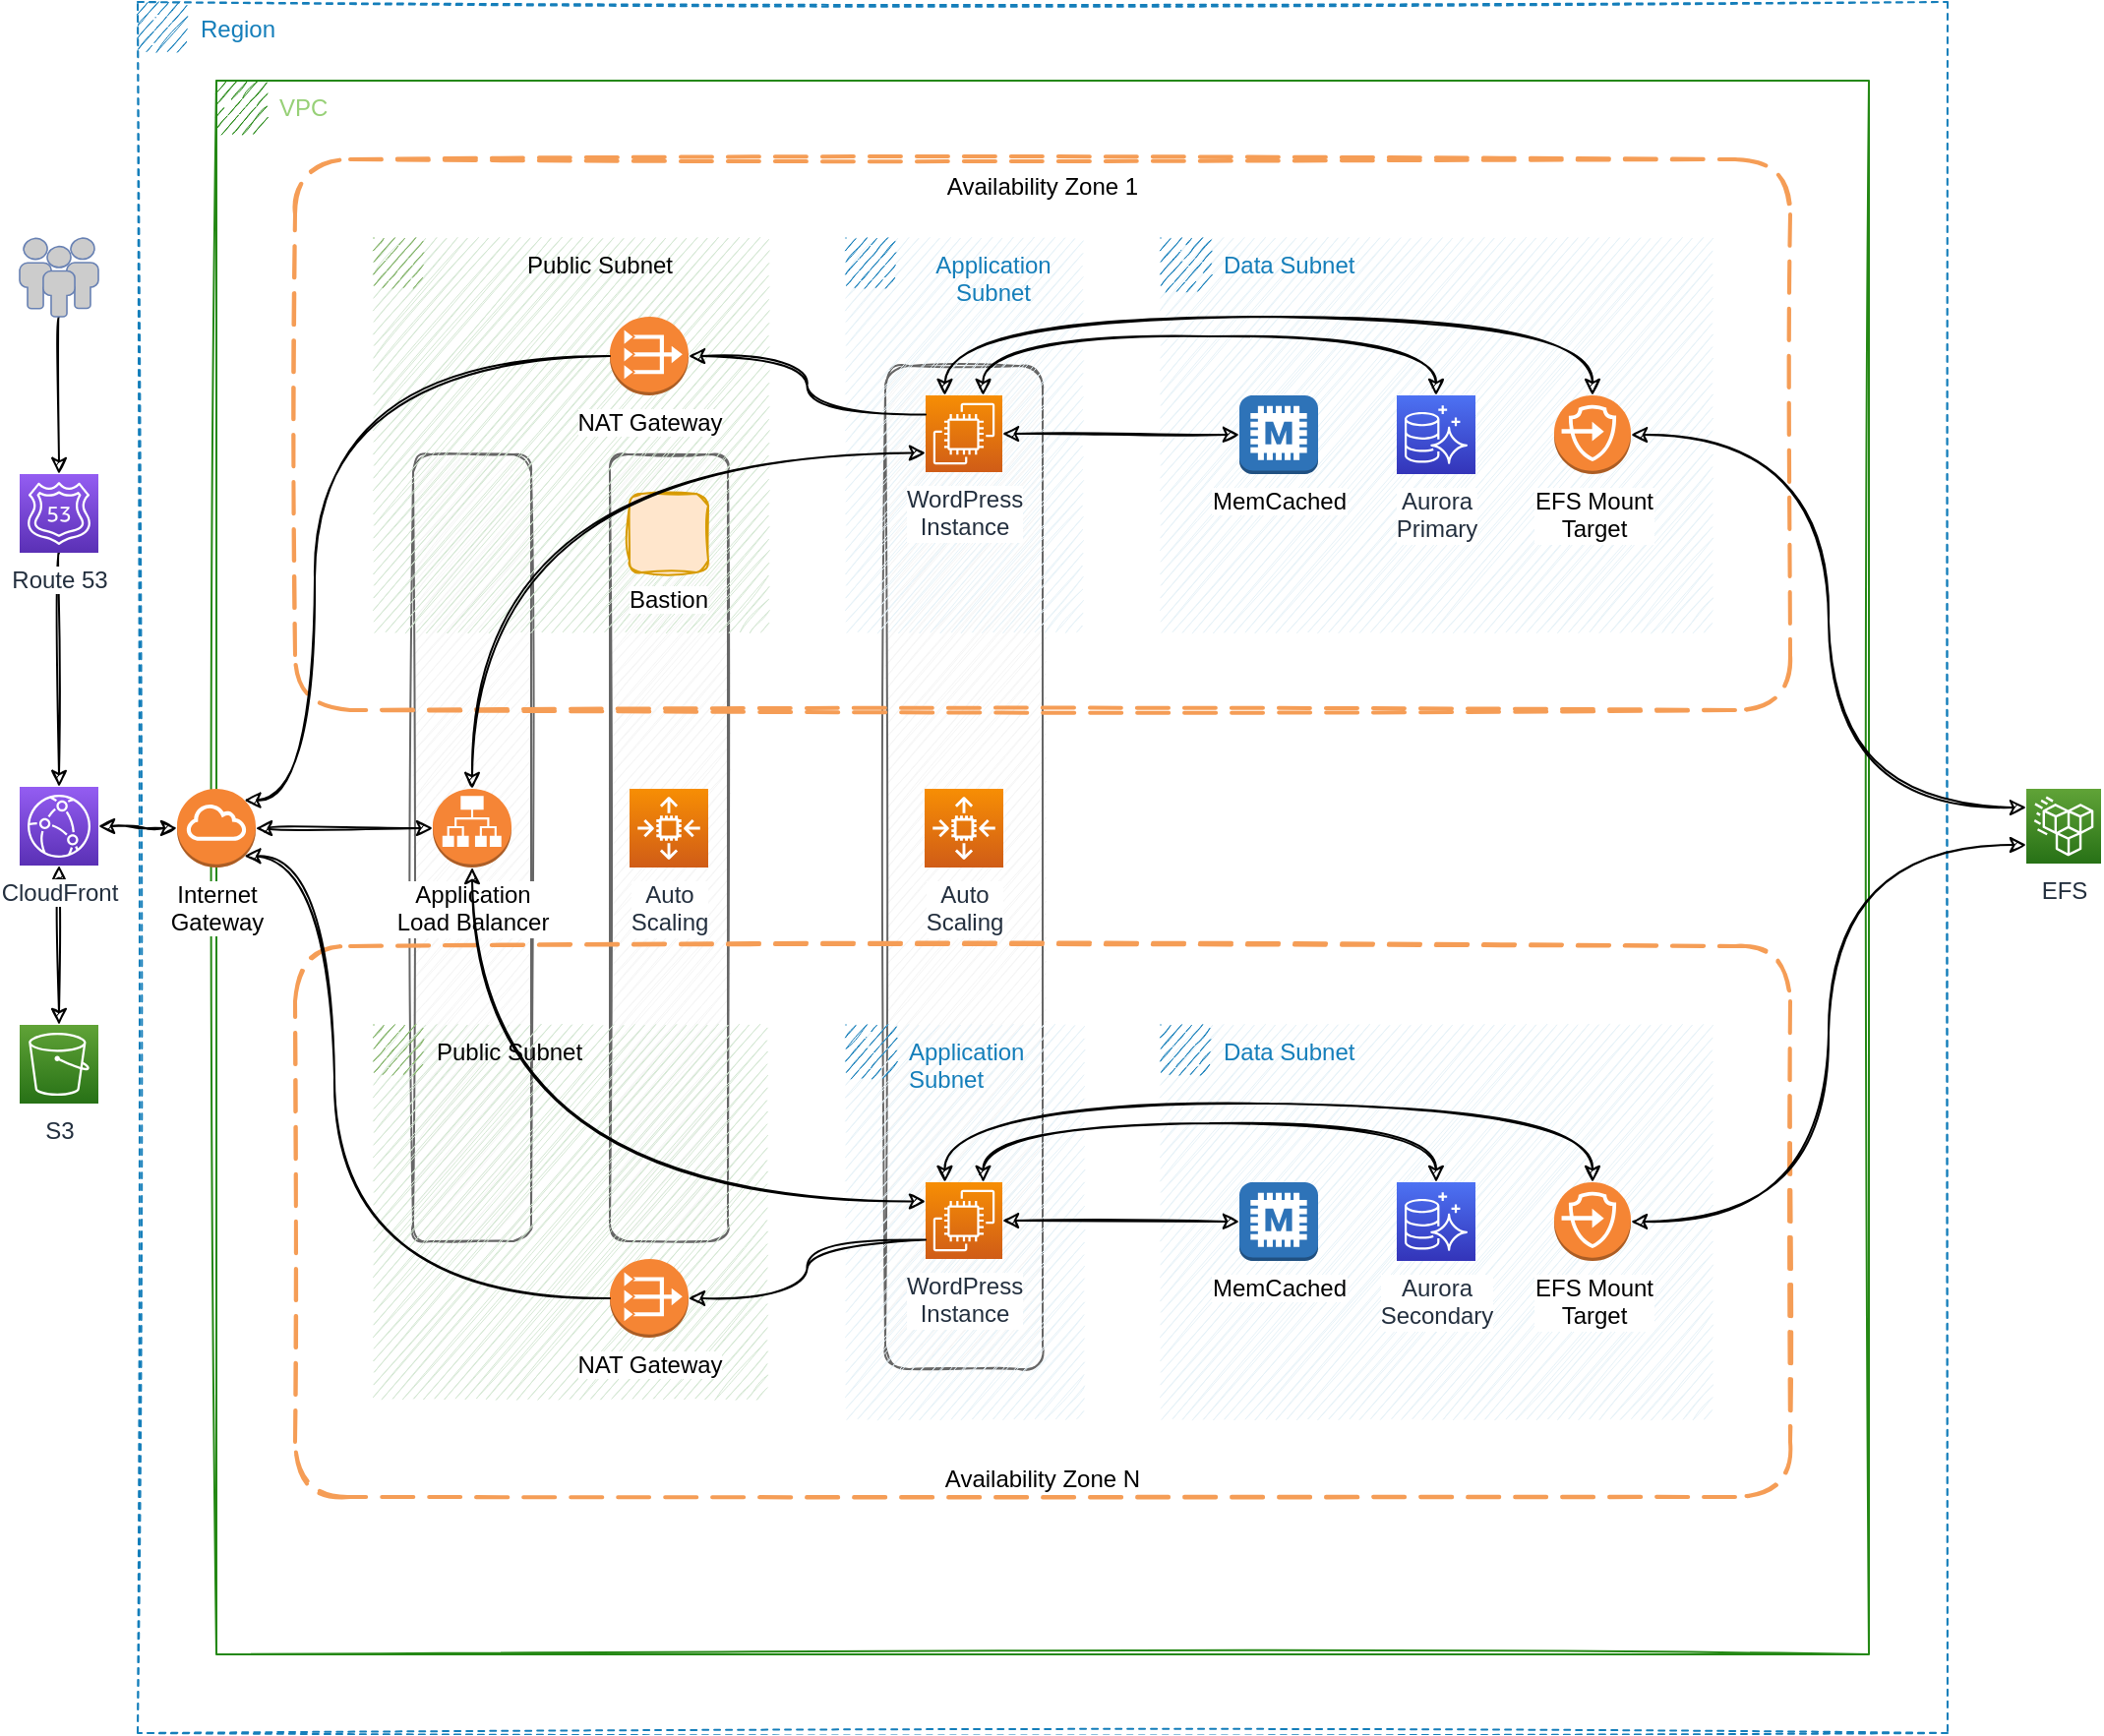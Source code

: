<mxfile version="20.0.4" type="device"><diagram id="-fhT8Gcya35SdY5dlarm" name="Page-1"><mxGraphModel dx="1581" dy="835" grid="1" gridSize="10" guides="1" tooltips="1" connect="1" arrows="1" fold="1" page="1" pageScale="1" pageWidth="850" pageHeight="1100" math="0" shadow="0"><root><mxCell id="0"/><mxCell id="1" parent="0"/><mxCell id="RFjwMw29oMMqBTymuW6W-74" style="edgeStyle=orthogonalEdgeStyle;curved=1;rounded=0;sketch=1;orthogonalLoop=1;jettySize=auto;html=1;exitX=0.5;exitY=1;exitDx=0;exitDy=0;exitPerimeter=0;entryX=0.5;entryY=0;entryDx=0;entryDy=0;entryPerimeter=0;fontColor=#000000;startArrow=none;startFill=0;endArrow=classic;endFill=1;" edge="1" parent="1" source="RFjwMw29oMMqBTymuW6W-1" target="RFjwMw29oMMqBTymuW6W-2"><mxGeometry relative="1" as="geometry"/></mxCell><mxCell id="RFjwMw29oMMqBTymuW6W-1" value="" style="fontColor=#0066CC;verticalAlign=top;verticalLabelPosition=bottom;labelPosition=center;align=center;html=1;outlineConnect=0;fillColor=#CCCCCC;strokeColor=#6881B3;gradientColor=none;gradientDirection=north;strokeWidth=2;shape=mxgraph.networks.users;sketch=0;" vertex="1" parent="1"><mxGeometry x="20" y="160" width="40" height="40" as="geometry"/></mxCell><mxCell id="RFjwMw29oMMqBTymuW6W-75" style="edgeStyle=orthogonalEdgeStyle;curved=1;rounded=0;sketch=1;orthogonalLoop=1;jettySize=auto;html=1;exitX=0.5;exitY=1;exitDx=0;exitDy=0;exitPerimeter=0;entryX=0.5;entryY=0;entryDx=0;entryDy=0;entryPerimeter=0;fontColor=#000000;startArrow=none;startFill=0;endArrow=classic;endFill=1;" edge="1" parent="1" source="RFjwMw29oMMqBTymuW6W-2" target="RFjwMw29oMMqBTymuW6W-4"><mxGeometry relative="1" as="geometry"/></mxCell><mxCell id="RFjwMw29oMMqBTymuW6W-2" value="&lt;span style=&quot;background-color: rgb(255, 255, 255);&quot;&gt;Route 53&lt;/span&gt;" style="sketch=0;points=[[0,0,0],[0.25,0,0],[0.5,0,0],[0.75,0,0],[1,0,0],[0,1,0],[0.25,1,0],[0.5,1,0],[0.75,1,0],[1,1,0],[0,0.25,0],[0,0.5,0],[0,0.75,0],[1,0.25,0],[1,0.5,0],[1,0.75,0]];outlineConnect=0;fontColor=#232F3E;gradientColor=#945DF2;gradientDirection=north;fillColor=#5A30B5;strokeColor=#ffffff;dashed=0;verticalLabelPosition=bottom;verticalAlign=top;align=center;html=1;fontSize=12;fontStyle=0;aspect=fixed;shape=mxgraph.aws4.resourceIcon;resIcon=mxgraph.aws4.route_53;" vertex="1" parent="1"><mxGeometry x="20" y="280" width="40" height="40" as="geometry"/></mxCell><mxCell id="RFjwMw29oMMqBTymuW6W-76" style="edgeStyle=orthogonalEdgeStyle;curved=1;rounded=0;sketch=1;orthogonalLoop=1;jettySize=auto;html=1;exitX=1;exitY=0.5;exitDx=0;exitDy=0;exitPerimeter=0;entryX=0;entryY=0.5;entryDx=0;entryDy=0;entryPerimeter=0;fontColor=#000000;startArrow=classic;startFill=1;endArrow=classic;endFill=1;" edge="1" parent="1" source="RFjwMw29oMMqBTymuW6W-4" target="RFjwMw29oMMqBTymuW6W-19"><mxGeometry relative="1" as="geometry"/></mxCell><mxCell id="RFjwMw29oMMqBTymuW6W-77" style="edgeStyle=orthogonalEdgeStyle;curved=1;rounded=0;sketch=1;orthogonalLoop=1;jettySize=auto;html=1;exitX=0.5;exitY=1;exitDx=0;exitDy=0;exitPerimeter=0;entryX=0.5;entryY=0;entryDx=0;entryDy=0;entryPerimeter=0;fontColor=#000000;startArrow=classic;startFill=1;endArrow=classic;endFill=1;" edge="1" parent="1" source="RFjwMw29oMMqBTymuW6W-4" target="RFjwMw29oMMqBTymuW6W-18"><mxGeometry relative="1" as="geometry"/></mxCell><mxCell id="RFjwMw29oMMqBTymuW6W-4" value="&lt;span style=&quot;background-color: rgb(255, 255, 255);&quot;&gt;CloudFront&lt;/span&gt;" style="sketch=0;points=[[0,0,0],[0.25,0,0],[0.5,0,0],[0.75,0,0],[1,0,0],[0,1,0],[0.25,1,0],[0.5,1,0],[0.75,1,0],[1,1,0],[0,0.25,0],[0,0.5,0],[0,0.75,0],[1,0.25,0],[1,0.5,0],[1,0.75,0]];outlineConnect=0;fontColor=#232F3E;gradientColor=#945DF2;gradientDirection=north;fillColor=#5A30B5;strokeColor=#ffffff;dashed=0;verticalLabelPosition=bottom;verticalAlign=top;align=center;html=1;fontSize=12;fontStyle=0;aspect=fixed;shape=mxgraph.aws4.resourceIcon;resIcon=mxgraph.aws4.cloudfront;" vertex="1" parent="1"><mxGeometry x="20" y="439" width="40" height="40" as="geometry"/></mxCell><mxCell id="RFjwMw29oMMqBTymuW6W-5" value="Region" style="points=[[0,0],[0.25,0],[0.5,0],[0.75,0],[1,0],[1,0.25],[1,0.5],[1,0.75],[1,1],[0.75,1],[0.5,1],[0.25,1],[0,1],[0,0.75],[0,0.5],[0,0.25]];outlineConnect=0;gradientColor=none;html=1;whiteSpace=wrap;fontSize=12;fontStyle=0;container=1;pointerEvents=0;collapsible=0;recursiveResize=0;shape=mxgraph.aws4.group;grIcon=mxgraph.aws4.group_region;strokeColor=#147EBA;fillColor=none;verticalAlign=top;align=left;spacingLeft=30;fontColor=#147EBA;dashed=1;sketch=1;" vertex="1" parent="1"><mxGeometry x="80" y="40" width="920" height="880" as="geometry"/></mxCell><mxCell id="RFjwMw29oMMqBTymuW6W-6" value="&lt;font color=&quot;#97d077&quot;&gt;VPC&lt;/font&gt;" style="points=[[0,0],[0.25,0],[0.5,0],[0.75,0],[1,0],[1,0.25],[1,0.5],[1,0.75],[1,1],[0.75,1],[0.5,1],[0.25,1],[0,1],[0,0.75],[0,0.5],[0,0.25]];outlineConnect=0;gradientColor=none;html=1;whiteSpace=wrap;fontSize=12;fontStyle=0;container=1;pointerEvents=0;collapsible=0;recursiveResize=0;shape=mxgraph.aws4.group;grIcon=mxgraph.aws4.group_vpc;strokeColor=#248814;fillColor=none;verticalAlign=top;align=left;spacingLeft=30;fontColor=#AAB7B8;dashed=0;sketch=1;" vertex="1" parent="RFjwMw29oMMqBTymuW6W-5"><mxGeometry x="40" y="40" width="840" height="800" as="geometry"/></mxCell><mxCell id="RFjwMw29oMMqBTymuW6W-70" value="" style="rounded=1;whiteSpace=wrap;html=1;labelBackgroundColor=#FFFFFF;sketch=1;fillStyle=auto;fontColor=#333333;strokeColor=#666666;fillColor=#f5f5f5;" vertex="1" parent="RFjwMw29oMMqBTymuW6W-6"><mxGeometry x="340" y="145" width="80" height="510" as="geometry"/></mxCell><mxCell id="RFjwMw29oMMqBTymuW6W-68" value="" style="rounded=1;whiteSpace=wrap;html=1;labelBackgroundColor=#FFFFFF;sketch=1;fillStyle=auto;fontColor=#333333;strokeColor=#666666;fillColor=#f5f5f5;" vertex="1" parent="RFjwMw29oMMqBTymuW6W-6"><mxGeometry x="200" y="190" width="60" height="400" as="geometry"/></mxCell><mxCell id="RFjwMw29oMMqBTymuW6W-69" value="" style="rounded=1;whiteSpace=wrap;html=1;labelBackgroundColor=#FFFFFF;sketch=1;fillStyle=auto;fontColor=#333333;strokeColor=#666666;fillColor=#f5f5f5;" vertex="1" parent="RFjwMw29oMMqBTymuW6W-6"><mxGeometry x="100" y="190" width="60" height="400" as="geometry"/></mxCell><mxCell id="RFjwMw29oMMqBTymuW6W-7" value="Availability Zone 1" style="rounded=1;arcSize=10;dashed=1;strokeColor=#F59D56;fillColor=none;gradientColor=none;dashPattern=8 4;strokeWidth=2;sketch=1;verticalAlign=top;" vertex="1" parent="RFjwMw29oMMqBTymuW6W-6"><mxGeometry x="40" y="40" width="760" height="280" as="geometry"/></mxCell><mxCell id="RFjwMw29oMMqBTymuW6W-8" value="Public Subnet" style="points=[[0,0],[0.25,0],[0.5,0],[0.75,0],[1,0],[1,0.25],[1,0.5],[1,0.75],[1,1],[0.75,1],[0.5,1],[0.25,1],[0,1],[0,0.75],[0,0.5],[0,0.25]];outlineConnect=0;html=1;whiteSpace=wrap;fontSize=12;fontStyle=0;container=1;pointerEvents=0;collapsible=0;recursiveResize=0;shape=mxgraph.aws4.group;grIcon=mxgraph.aws4.group_security_group;grStroke=0;strokeColor=#82b366;fillColor=#d5e8d4;verticalAlign=top;align=center;spacingLeft=30;dashed=0;sketch=1;gradientColor=none;" vertex="1" parent="RFjwMw29oMMqBTymuW6W-6"><mxGeometry x="80" y="80" width="200" height="200" as="geometry"/></mxCell><mxCell id="RFjwMw29oMMqBTymuW6W-17" value="&lt;span style=&quot;background-color: rgb(255, 255, 255);&quot;&gt;NAT Gateway&lt;/span&gt;" style="outlineConnect=0;dashed=0;verticalLabelPosition=bottom;verticalAlign=top;align=center;html=1;shape=mxgraph.aws3.vpc_nat_gateway;fillColor=#F58534;gradientColor=none;sketch=0;" vertex="1" parent="RFjwMw29oMMqBTymuW6W-8"><mxGeometry x="120" y="40" width="40" height="40" as="geometry"/></mxCell><mxCell id="RFjwMw29oMMqBTymuW6W-9" value="Application Subnet" style="points=[[0,0],[0.25,0],[0.5,0],[0.75,0],[1,0],[1,0.25],[1,0.5],[1,0.75],[1,1],[0.75,1],[0.5,1],[0.25,1],[0,1],[0,0.75],[0,0.5],[0,0.25]];outlineConnect=0;gradientColor=none;html=1;whiteSpace=wrap;fontSize=12;fontStyle=0;container=1;pointerEvents=0;collapsible=0;recursiveResize=0;shape=mxgraph.aws4.group;grIcon=mxgraph.aws4.group_security_group;grStroke=0;strokeColor=#147EBA;fillColor=#E6F2F8;verticalAlign=top;align=center;spacingLeft=30;fontColor=#147EBA;dashed=0;sketch=1;" vertex="1" parent="RFjwMw29oMMqBTymuW6W-6"><mxGeometry x="320" y="80" width="120" height="200" as="geometry"/></mxCell><mxCell id="RFjwMw29oMMqBTymuW6W-21" value="WordPress&lt;br&gt;Instance" style="sketch=0;points=[[0,0,0],[0.25,0,0],[0.5,0,0],[0.75,0,0],[1,0,0],[0,1,0],[0.25,1,0],[0.5,1,0],[0.75,1,0],[1,1,0],[0,0.25,0],[0,0.5,0],[0,0.75,0],[1,0.25,0],[1,0.5,0],[1,0.75,0]];outlineConnect=0;fontColor=#232F3E;gradientColor=#F78E04;gradientDirection=north;fillColor=#D05C17;strokeColor=#ffffff;dashed=0;verticalLabelPosition=bottom;verticalAlign=top;align=center;html=1;fontSize=12;fontStyle=0;aspect=fixed;shape=mxgraph.aws4.resourceIcon;resIcon=mxgraph.aws4.ec2;labelBackgroundColor=#FFFFFF;" vertex="1" parent="RFjwMw29oMMqBTymuW6W-9"><mxGeometry x="40.5" y="80" width="39" height="39" as="geometry"/></mxCell><mxCell id="RFjwMw29oMMqBTymuW6W-10" value="Data Subnet" style="points=[[0,0],[0.25,0],[0.5,0],[0.75,0],[1,0],[1,0.25],[1,0.5],[1,0.75],[1,1],[0.75,1],[0.5,1],[0.25,1],[0,1],[0,0.75],[0,0.5],[0,0.25]];outlineConnect=0;gradientColor=none;html=1;whiteSpace=wrap;fontSize=12;fontStyle=0;container=1;pointerEvents=0;collapsible=0;recursiveResize=0;shape=mxgraph.aws4.group;grIcon=mxgraph.aws4.group_security_group;grStroke=0;strokeColor=#147EBA;fillColor=#E6F2F8;verticalAlign=top;align=left;spacingLeft=30;fontColor=#147EBA;dashed=0;sketch=1;" vertex="1" parent="RFjwMw29oMMqBTymuW6W-6"><mxGeometry x="480" y="80" width="280" height="200" as="geometry"/></mxCell><mxCell id="RFjwMw29oMMqBTymuW6W-22" value="&lt;font color=&quot;#000000&quot;&gt;MemCached&lt;/font&gt;" style="outlineConnect=0;dashed=0;verticalLabelPosition=bottom;verticalAlign=top;align=center;html=1;shape=mxgraph.aws3.memcached;fillColor=#2E73B8;gradientColor=none;labelBackgroundColor=#FFFFFF;sketch=0;fontColor=#97D077;" vertex="1" parent="RFjwMw29oMMqBTymuW6W-10"><mxGeometry x="40" y="80" width="40" height="40" as="geometry"/></mxCell><mxCell id="RFjwMw29oMMqBTymuW6W-23" value="Aurora&lt;br&gt;Primary" style="sketch=0;points=[[0,0,0],[0.25,0,0],[0.5,0,0],[0.75,0,0],[1,0,0],[0,1,0],[0.25,1,0],[0.5,1,0],[0.75,1,0],[1,1,0],[0,0.25,0],[0,0.5,0],[0,0.75,0],[1,0.25,0],[1,0.5,0],[1,0.75,0]];outlineConnect=0;fontColor=#232F3E;gradientColor=#4D72F3;gradientDirection=north;fillColor=#3334B9;strokeColor=#ffffff;dashed=0;verticalLabelPosition=bottom;verticalAlign=top;align=center;html=1;fontSize=12;fontStyle=0;aspect=fixed;shape=mxgraph.aws4.resourceIcon;resIcon=mxgraph.aws4.aurora;labelBackgroundColor=#FFFFFF;" vertex="1" parent="RFjwMw29oMMqBTymuW6W-10"><mxGeometry x="120" y="80" width="40" height="40" as="geometry"/></mxCell><mxCell id="RFjwMw29oMMqBTymuW6W-32" value="EFS Mount&lt;br&gt;Target" style="outlineConnect=0;dashed=0;verticalLabelPosition=bottom;verticalAlign=top;align=center;html=1;shape=mxgraph.aws3.endpoints;fillColor=#F58534;gradientColor=none;labelBackgroundColor=#FFFFFF;sketch=0;fillStyle=solid;fontColor=#000000;strokeColor=#B3B3B3;" vertex="1" parent="RFjwMw29oMMqBTymuW6W-10"><mxGeometry x="200" y="80" width="39" height="40" as="geometry"/></mxCell><mxCell id="RFjwMw29oMMqBTymuW6W-73" style="edgeStyle=orthogonalEdgeStyle;curved=1;rounded=0;sketch=1;orthogonalLoop=1;jettySize=auto;html=1;exitX=1;exitY=0.5;exitDx=0;exitDy=0;exitPerimeter=0;entryX=0;entryY=0.5;entryDx=0;entryDy=0;entryPerimeter=0;fontColor=#000000;startArrow=classic;startFill=1;endArrow=classic;endFill=1;" edge="1" parent="RFjwMw29oMMqBTymuW6W-6" source="RFjwMw29oMMqBTymuW6W-19" target="RFjwMw29oMMqBTymuW6W-24"><mxGeometry relative="1" as="geometry"/></mxCell><mxCell id="RFjwMw29oMMqBTymuW6W-19" value="&lt;span style=&quot;background-color: rgb(255, 255, 255);&quot;&gt;Internet&lt;br&gt;Gateway&lt;/span&gt;" style="outlineConnect=0;dashed=0;verticalLabelPosition=bottom;verticalAlign=top;align=center;html=1;shape=mxgraph.aws3.internet_gateway;fillColor=#F58534;gradientColor=none;sketch=0;" vertex="1" parent="RFjwMw29oMMqBTymuW6W-6"><mxGeometry x="-20" y="360" width="40" height="40" as="geometry"/></mxCell><mxCell id="RFjwMw29oMMqBTymuW6W-46" style="edgeStyle=orthogonalEdgeStyle;curved=1;rounded=0;sketch=1;orthogonalLoop=1;jettySize=auto;html=1;exitX=0.5;exitY=0;exitDx=0;exitDy=0;exitPerimeter=0;entryX=0.25;entryY=0;entryDx=0;entryDy=0;entryPerimeter=0;fontColor=#000000;startArrow=classic;startFill=1;" edge="1" parent="RFjwMw29oMMqBTymuW6W-6" source="RFjwMw29oMMqBTymuW6W-32" target="RFjwMw29oMMqBTymuW6W-21"><mxGeometry relative="1" as="geometry"><Array as="points"><mxPoint x="700" y="120"/><mxPoint x="370" y="120"/></Array></mxGeometry></mxCell><mxCell id="RFjwMw29oMMqBTymuW6W-47" style="edgeStyle=orthogonalEdgeStyle;curved=1;rounded=0;sketch=1;orthogonalLoop=1;jettySize=auto;html=1;exitX=0.5;exitY=0;exitDx=0;exitDy=0;exitPerimeter=0;entryX=0.75;entryY=0;entryDx=0;entryDy=0;entryPerimeter=0;fontColor=#000000;startArrow=classic;startFill=1;" edge="1" parent="RFjwMw29oMMqBTymuW6W-6" source="RFjwMw29oMMqBTymuW6W-23" target="RFjwMw29oMMqBTymuW6W-21"><mxGeometry relative="1" as="geometry"><Array as="points"><mxPoint x="620" y="130"/><mxPoint x="390" y="130"/></Array></mxGeometry></mxCell><mxCell id="RFjwMw29oMMqBTymuW6W-48" style="edgeStyle=orthogonalEdgeStyle;curved=1;rounded=0;sketch=1;orthogonalLoop=1;jettySize=auto;html=1;exitX=1;exitY=0.5;exitDx=0;exitDy=0;exitPerimeter=0;entryX=0;entryY=0.5;entryDx=0;entryDy=0;entryPerimeter=0;fontColor=#000000;startArrow=classic;startFill=1;" edge="1" parent="RFjwMw29oMMqBTymuW6W-6" source="RFjwMw29oMMqBTymuW6W-21" target="RFjwMw29oMMqBTymuW6W-22"><mxGeometry relative="1" as="geometry"/></mxCell><mxCell id="RFjwMw29oMMqBTymuW6W-49" style="edgeStyle=orthogonalEdgeStyle;curved=1;rounded=0;sketch=1;orthogonalLoop=1;jettySize=auto;html=1;exitX=0;exitY=0.25;exitDx=0;exitDy=0;exitPerimeter=0;entryX=1;entryY=0.5;entryDx=0;entryDy=0;entryPerimeter=0;fontColor=#000000;startArrow=none;startFill=0;endArrow=classic;endFill=1;" edge="1" parent="RFjwMw29oMMqBTymuW6W-6" source="RFjwMw29oMMqBTymuW6W-21" target="RFjwMw29oMMqBTymuW6W-17"><mxGeometry relative="1" as="geometry"/></mxCell><mxCell id="RFjwMw29oMMqBTymuW6W-50" style="edgeStyle=orthogonalEdgeStyle;curved=1;rounded=0;sketch=1;orthogonalLoop=1;jettySize=auto;html=1;exitX=0;exitY=0.5;exitDx=0;exitDy=0;exitPerimeter=0;entryX=0.855;entryY=0.145;entryDx=0;entryDy=0;entryPerimeter=0;fontColor=#000000;startArrow=none;startFill=0;endArrow=classic;endFill=1;" edge="1" parent="RFjwMw29oMMqBTymuW6W-6" source="RFjwMw29oMMqBTymuW6W-17" target="RFjwMw29oMMqBTymuW6W-19"><mxGeometry relative="1" as="geometry"><Array as="points"><mxPoint x="50" y="140"/><mxPoint x="50" y="366"/></Array></mxGeometry></mxCell><mxCell id="RFjwMw29oMMqBTymuW6W-52" value="Availability Zone N" style="rounded=1;arcSize=10;dashed=1;strokeColor=#F59D56;fillColor=none;gradientColor=none;dashPattern=8 4;strokeWidth=2;sketch=1;verticalAlign=bottom;" vertex="1" parent="RFjwMw29oMMqBTymuW6W-6"><mxGeometry x="40" y="440" width="760" height="280" as="geometry"/></mxCell><mxCell id="RFjwMw29oMMqBTymuW6W-53" value="Public Subnet" style="points=[[0,0],[0.25,0],[0.5,0],[0.75,0],[1,0],[1,0.25],[1,0.5],[1,0.75],[1,1],[0.75,1],[0.5,1],[0.25,1],[0,1],[0,0.75],[0,0.5],[0,0.25]];outlineConnect=0;html=1;whiteSpace=wrap;fontSize=12;fontStyle=0;container=1;pointerEvents=0;collapsible=0;recursiveResize=0;shape=mxgraph.aws4.group;grIcon=mxgraph.aws4.group_security_group;grStroke=0;strokeColor=#82b366;fillColor=#d5e8d4;verticalAlign=top;align=left;spacingLeft=30;dashed=0;sketch=1;gradientColor=none;" vertex="1" parent="RFjwMw29oMMqBTymuW6W-6"><mxGeometry x="80" y="480" width="200" height="190" as="geometry"/></mxCell><mxCell id="RFjwMw29oMMqBTymuW6W-54" value="&lt;span style=&quot;background-color: rgb(255, 255, 255);&quot;&gt;NAT Gateway&lt;/span&gt;" style="outlineConnect=0;dashed=0;verticalLabelPosition=bottom;verticalAlign=top;align=center;html=1;shape=mxgraph.aws3.vpc_nat_gateway;fillColor=#F58534;gradientColor=none;sketch=0;" vertex="1" parent="RFjwMw29oMMqBTymuW6W-53"><mxGeometry x="120" y="119" width="40" height="40" as="geometry"/></mxCell><mxCell id="RFjwMw29oMMqBTymuW6W-56" value="Application Subnet" style="points=[[0,0],[0.25,0],[0.5,0],[0.75,0],[1,0],[1,0.25],[1,0.5],[1,0.75],[1,1],[0.75,1],[0.5,1],[0.25,1],[0,1],[0,0.75],[0,0.5],[0,0.25]];outlineConnect=0;gradientColor=none;html=1;whiteSpace=wrap;fontSize=12;fontStyle=0;container=1;pointerEvents=0;collapsible=0;recursiveResize=0;shape=mxgraph.aws4.group;grIcon=mxgraph.aws4.group_security_group;grStroke=0;strokeColor=#147EBA;fillColor=#E6F2F8;verticalAlign=top;align=left;spacingLeft=30;fontColor=#147EBA;dashed=0;sketch=1;" vertex="1" parent="RFjwMw29oMMqBTymuW6W-6"><mxGeometry x="320" y="480" width="120" height="200" as="geometry"/></mxCell><mxCell id="RFjwMw29oMMqBTymuW6W-57" value="WordPress&lt;br&gt;Instance" style="sketch=0;points=[[0,0,0],[0.25,0,0],[0.5,0,0],[0.75,0,0],[1,0,0],[0,1,0],[0.25,1,0],[0.5,1,0],[0.75,1,0],[1,1,0],[0,0.25,0],[0,0.5,0],[0,0.75,0],[1,0.25,0],[1,0.5,0],[1,0.75,0]];outlineConnect=0;fontColor=#232F3E;gradientColor=#F78E04;gradientDirection=north;fillColor=#D05C17;strokeColor=#ffffff;dashed=0;verticalLabelPosition=bottom;verticalAlign=top;align=center;html=1;fontSize=12;fontStyle=0;aspect=fixed;shape=mxgraph.aws4.resourceIcon;resIcon=mxgraph.aws4.ec2;labelBackgroundColor=#FFFFFF;" vertex="1" parent="RFjwMw29oMMqBTymuW6W-56"><mxGeometry x="40.5" y="80" width="39" height="39" as="geometry"/></mxCell><mxCell id="RFjwMw29oMMqBTymuW6W-58" value="Data Subnet" style="points=[[0,0],[0.25,0],[0.5,0],[0.75,0],[1,0],[1,0.25],[1,0.5],[1,0.75],[1,1],[0.75,1],[0.5,1],[0.25,1],[0,1],[0,0.75],[0,0.5],[0,0.25]];outlineConnect=0;gradientColor=none;html=1;whiteSpace=wrap;fontSize=12;fontStyle=0;container=1;pointerEvents=0;collapsible=0;recursiveResize=0;shape=mxgraph.aws4.group;grIcon=mxgraph.aws4.group_security_group;grStroke=0;strokeColor=#147EBA;fillColor=#E6F2F8;verticalAlign=top;align=left;spacingLeft=30;fontColor=#147EBA;dashed=0;sketch=1;" vertex="1" parent="RFjwMw29oMMqBTymuW6W-6"><mxGeometry x="480" y="480" width="280" height="200" as="geometry"/></mxCell><mxCell id="RFjwMw29oMMqBTymuW6W-59" value="&lt;font color=&quot;#000000&quot;&gt;MemCached&lt;/font&gt;" style="outlineConnect=0;dashed=0;verticalLabelPosition=bottom;verticalAlign=top;align=center;html=1;shape=mxgraph.aws3.memcached;fillColor=#2E73B8;gradientColor=none;labelBackgroundColor=#FFFFFF;sketch=0;fontColor=#97D077;" vertex="1" parent="RFjwMw29oMMqBTymuW6W-58"><mxGeometry x="40" y="80" width="40" height="40" as="geometry"/></mxCell><mxCell id="RFjwMw29oMMqBTymuW6W-60" value="Aurora&lt;br&gt;Secondary" style="sketch=0;points=[[0,0,0],[0.25,0,0],[0.5,0,0],[0.75,0,0],[1,0,0],[0,1,0],[0.25,1,0],[0.5,1,0],[0.75,1,0],[1,1,0],[0,0.25,0],[0,0.5,0],[0,0.75,0],[1,0.25,0],[1,0.5,0],[1,0.75,0]];outlineConnect=0;fontColor=#232F3E;gradientColor=#4D72F3;gradientDirection=north;fillColor=#3334B9;strokeColor=#ffffff;dashed=0;verticalLabelPosition=bottom;verticalAlign=top;align=center;html=1;fontSize=12;fontStyle=0;aspect=fixed;shape=mxgraph.aws4.resourceIcon;resIcon=mxgraph.aws4.aurora;labelBackgroundColor=#FFFFFF;" vertex="1" parent="RFjwMw29oMMqBTymuW6W-58"><mxGeometry x="120" y="80" width="40" height="40" as="geometry"/></mxCell><mxCell id="RFjwMw29oMMqBTymuW6W-61" value="EFS Mount&lt;br&gt;Target" style="outlineConnect=0;dashed=0;verticalLabelPosition=bottom;verticalAlign=top;align=center;html=1;shape=mxgraph.aws3.endpoints;fillColor=#F58534;gradientColor=none;labelBackgroundColor=#FFFFFF;sketch=0;fillStyle=solid;fontColor=#000000;strokeColor=#B3B3B3;" vertex="1" parent="RFjwMw29oMMqBTymuW6W-58"><mxGeometry x="200" y="80" width="39" height="40" as="geometry"/></mxCell><mxCell id="RFjwMw29oMMqBTymuW6W-62" style="edgeStyle=orthogonalEdgeStyle;curved=1;rounded=0;sketch=1;orthogonalLoop=1;jettySize=auto;html=1;exitX=0.5;exitY=0;exitDx=0;exitDy=0;exitPerimeter=0;entryX=0.25;entryY=0;entryDx=0;entryDy=0;entryPerimeter=0;fontColor=#000000;startArrow=classic;startFill=1;" edge="1" parent="RFjwMw29oMMqBTymuW6W-6" source="RFjwMw29oMMqBTymuW6W-61" target="RFjwMw29oMMqBTymuW6W-57"><mxGeometry relative="1" as="geometry"><Array as="points"><mxPoint x="700" y="520"/><mxPoint x="370" y="520"/></Array></mxGeometry></mxCell><mxCell id="RFjwMw29oMMqBTymuW6W-63" style="edgeStyle=orthogonalEdgeStyle;curved=1;rounded=0;sketch=1;orthogonalLoop=1;jettySize=auto;html=1;exitX=0.5;exitY=0;exitDx=0;exitDy=0;exitPerimeter=0;entryX=0.75;entryY=0;entryDx=0;entryDy=0;entryPerimeter=0;fontColor=#000000;startArrow=classic;startFill=1;" edge="1" parent="RFjwMw29oMMqBTymuW6W-6" source="RFjwMw29oMMqBTymuW6W-60" target="RFjwMw29oMMqBTymuW6W-57"><mxGeometry relative="1" as="geometry"><Array as="points"><mxPoint x="620" y="530"/><mxPoint x="390" y="530"/></Array></mxGeometry></mxCell><mxCell id="RFjwMw29oMMqBTymuW6W-64" style="edgeStyle=orthogonalEdgeStyle;curved=1;rounded=0;sketch=1;orthogonalLoop=1;jettySize=auto;html=1;exitX=1;exitY=0.5;exitDx=0;exitDy=0;exitPerimeter=0;entryX=0;entryY=0.5;entryDx=0;entryDy=0;entryPerimeter=0;fontColor=#000000;startArrow=classic;startFill=1;" edge="1" parent="RFjwMw29oMMqBTymuW6W-6" source="RFjwMw29oMMqBTymuW6W-57" target="RFjwMw29oMMqBTymuW6W-59"><mxGeometry relative="1" as="geometry"/></mxCell><mxCell id="RFjwMw29oMMqBTymuW6W-65" style="edgeStyle=orthogonalEdgeStyle;curved=1;rounded=0;sketch=1;orthogonalLoop=1;jettySize=auto;html=1;exitX=0;exitY=0.75;exitDx=0;exitDy=0;exitPerimeter=0;entryX=1;entryY=0.5;entryDx=0;entryDy=0;entryPerimeter=0;fontColor=#000000;startArrow=none;startFill=0;endArrow=classic;endFill=1;" edge="1" parent="RFjwMw29oMMqBTymuW6W-6" source="RFjwMw29oMMqBTymuW6W-57" target="RFjwMw29oMMqBTymuW6W-54"><mxGeometry relative="1" as="geometry"/></mxCell><mxCell id="RFjwMw29oMMqBTymuW6W-67" style="edgeStyle=orthogonalEdgeStyle;curved=1;rounded=0;sketch=1;orthogonalLoop=1;jettySize=auto;html=1;exitX=0;exitY=0.5;exitDx=0;exitDy=0;exitPerimeter=0;entryX=0.855;entryY=0.855;entryDx=0;entryDy=0;entryPerimeter=0;fontColor=#000000;startArrow=none;startFill=0;endArrow=classic;endFill=1;" edge="1" parent="RFjwMw29oMMqBTymuW6W-6" source="RFjwMw29oMMqBTymuW6W-54" target="RFjwMw29oMMqBTymuW6W-19"><mxGeometry relative="1" as="geometry"><Array as="points"><mxPoint x="60" y="619"/><mxPoint x="60" y="394"/></Array></mxGeometry></mxCell><mxCell id="RFjwMw29oMMqBTymuW6W-29" value="&lt;span style=&quot;background-color: rgb(255, 255, 255);&quot;&gt;Bastion&lt;/span&gt;" style="rounded=1;whiteSpace=wrap;html=1;labelBackgroundColor=none;sketch=1;strokeColor=#d79b00;fillColor=#ffe6cc;fillStyle=solid;labelPosition=center;verticalLabelPosition=bottom;align=center;verticalAlign=top;" vertex="1" parent="RFjwMw29oMMqBTymuW6W-6"><mxGeometry x="210" y="210" width="40" height="40" as="geometry"/></mxCell><mxCell id="RFjwMw29oMMqBTymuW6W-24" value="&lt;font color=&quot;#000000&quot;&gt;Application&lt;br&gt;Load Balancer&lt;/font&gt;" style="outlineConnect=0;dashed=0;verticalLabelPosition=bottom;verticalAlign=top;align=center;html=1;shape=mxgraph.aws3.application_load_balancer;fillColor=#F58536;gradientColor=none;labelBackgroundColor=#FFFFFF;sketch=0;fontColor=#97D077;" vertex="1" parent="RFjwMw29oMMqBTymuW6W-6"><mxGeometry x="110" y="360" width="40" height="40" as="geometry"/></mxCell><mxCell id="RFjwMw29oMMqBTymuW6W-25" value="Auto&lt;br&gt;Scaling" style="sketch=0;points=[[0,0,0],[0.25,0,0],[0.5,0,0],[0.75,0,0],[1,0,0],[0,1,0],[0.25,1,0],[0.5,1,0],[0.75,1,0],[1,1,0],[0,0.25,0],[0,0.5,0],[0,0.75,0],[1,0.25,0],[1,0.5,0],[1,0.75,0]];outlineConnect=0;fontColor=#232F3E;gradientColor=#F78E04;gradientDirection=north;fillColor=#D05C17;strokeColor=#ffffff;dashed=0;verticalLabelPosition=bottom;verticalAlign=top;align=center;html=1;fontSize=12;fontStyle=0;aspect=fixed;shape=mxgraph.aws4.resourceIcon;resIcon=mxgraph.aws4.auto_scaling2;labelBackgroundColor=#FFFFFF;" vertex="1" parent="RFjwMw29oMMqBTymuW6W-6"><mxGeometry x="210" y="360" width="40" height="40" as="geometry"/></mxCell><mxCell id="RFjwMw29oMMqBTymuW6W-26" value="Auto&lt;br&gt;Scaling" style="sketch=0;points=[[0,0,0],[0.25,0,0],[0.5,0,0],[0.75,0,0],[1,0,0],[0,1,0],[0.25,1,0],[0.5,1,0],[0.75,1,0],[1,1,0],[0,0.25,0],[0,0.5,0],[0,0.75,0],[1,0.25,0],[1,0.5,0],[1,0.75,0]];outlineConnect=0;fontColor=#232F3E;gradientColor=#F78E04;gradientDirection=north;fillColor=#D05C17;strokeColor=#ffffff;dashed=0;verticalLabelPosition=bottom;verticalAlign=top;align=center;html=1;fontSize=12;fontStyle=0;aspect=fixed;shape=mxgraph.aws4.resourceIcon;resIcon=mxgraph.aws4.auto_scaling2;labelBackgroundColor=#FFFFFF;" vertex="1" parent="RFjwMw29oMMqBTymuW6W-6"><mxGeometry x="360" y="360" width="40" height="40" as="geometry"/></mxCell><mxCell id="RFjwMw29oMMqBTymuW6W-71" style="edgeStyle=orthogonalEdgeStyle;curved=1;rounded=0;sketch=1;orthogonalLoop=1;jettySize=auto;html=1;exitX=0;exitY=0.25;exitDx=0;exitDy=0;exitPerimeter=0;entryX=0.5;entryY=1;entryDx=0;entryDy=0;entryPerimeter=0;fontColor=#000000;startArrow=classic;startFill=1;endArrow=classic;endFill=1;" edge="1" parent="RFjwMw29oMMqBTymuW6W-6" source="RFjwMw29oMMqBTymuW6W-57" target="RFjwMw29oMMqBTymuW6W-24"><mxGeometry relative="1" as="geometry"><Array as="points"><mxPoint x="130" y="570"/></Array></mxGeometry></mxCell><mxCell id="RFjwMw29oMMqBTymuW6W-72" style="edgeStyle=orthogonalEdgeStyle;curved=1;rounded=0;sketch=1;orthogonalLoop=1;jettySize=auto;html=1;exitX=0;exitY=0.75;exitDx=0;exitDy=0;exitPerimeter=0;entryX=0.5;entryY=0;entryDx=0;entryDy=0;entryPerimeter=0;fontColor=#000000;startArrow=classic;startFill=1;endArrow=classic;endFill=1;" edge="1" parent="RFjwMw29oMMqBTymuW6W-6" source="RFjwMw29oMMqBTymuW6W-21" target="RFjwMw29oMMqBTymuW6W-24"><mxGeometry relative="1" as="geometry"><Array as="points"><mxPoint x="130" y="189"/></Array></mxGeometry></mxCell><mxCell id="RFjwMw29oMMqBTymuW6W-18" value="&lt;span style=&quot;background-color: rgb(255, 255, 255);&quot;&gt;S3&lt;/span&gt;" style="sketch=0;points=[[0,0,0],[0.25,0,0],[0.5,0,0],[0.75,0,0],[1,0,0],[0,1,0],[0.25,1,0],[0.5,1,0],[0.75,1,0],[1,1,0],[0,0.25,0],[0,0.5,0],[0,0.75,0],[1,0.25,0],[1,0.5,0],[1,0.75,0]];outlineConnect=0;fontColor=#232F3E;gradientColor=#60A337;gradientDirection=north;fillColor=#277116;strokeColor=#ffffff;dashed=0;verticalLabelPosition=bottom;verticalAlign=top;align=center;html=1;fontSize=12;fontStyle=0;aspect=fixed;shape=mxgraph.aws4.resourceIcon;resIcon=mxgraph.aws4.s3;" vertex="1" parent="1"><mxGeometry x="20" y="560" width="40" height="40" as="geometry"/></mxCell><mxCell id="RFjwMw29oMMqBTymuW6W-45" style="edgeStyle=orthogonalEdgeStyle;rounded=0;orthogonalLoop=1;jettySize=auto;html=1;exitX=0;exitY=0.25;exitDx=0;exitDy=0;exitPerimeter=0;entryX=1;entryY=0.5;entryDx=0;entryDy=0;entryPerimeter=0;fontColor=#000000;curved=1;sketch=1;startArrow=classic;startFill=1;" edge="1" parent="1" source="RFjwMw29oMMqBTymuW6W-30" target="RFjwMw29oMMqBTymuW6W-32"><mxGeometry relative="1" as="geometry"/></mxCell><mxCell id="RFjwMw29oMMqBTymuW6W-66" style="edgeStyle=orthogonalEdgeStyle;curved=1;rounded=0;sketch=1;orthogonalLoop=1;jettySize=auto;html=1;exitX=0;exitY=0.75;exitDx=0;exitDy=0;exitPerimeter=0;entryX=1;entryY=0.5;entryDx=0;entryDy=0;entryPerimeter=0;fontColor=#000000;startArrow=classic;startFill=1;endArrow=classic;endFill=1;" edge="1" parent="1" source="RFjwMw29oMMqBTymuW6W-30" target="RFjwMw29oMMqBTymuW6W-61"><mxGeometry relative="1" as="geometry"/></mxCell><mxCell id="RFjwMw29oMMqBTymuW6W-30" value="EFS" style="sketch=0;points=[[0,0,0],[0.25,0,0],[0.5,0,0],[0.75,0,0],[1,0,0],[0,1,0],[0.25,1,0],[0.5,1,0],[0.75,1,0],[1,1,0],[0,0.25,0],[0,0.5,0],[0,0.75,0],[1,0.25,0],[1,0.5,0],[1,0.75,0]];outlineConnect=0;fontColor=#232F3E;gradientColor=#60A337;gradientDirection=north;fillColor=#277116;strokeColor=#ffffff;dashed=0;verticalLabelPosition=bottom;verticalAlign=top;align=center;html=1;fontSize=12;fontStyle=0;aspect=fixed;shape=mxgraph.aws4.resourceIcon;resIcon=mxgraph.aws4.efs_standard;labelBackgroundColor=none;fillStyle=solid;" vertex="1" parent="1"><mxGeometry x="1040" y="440" width="38" height="38" as="geometry"/></mxCell></root></mxGraphModel></diagram></mxfile>